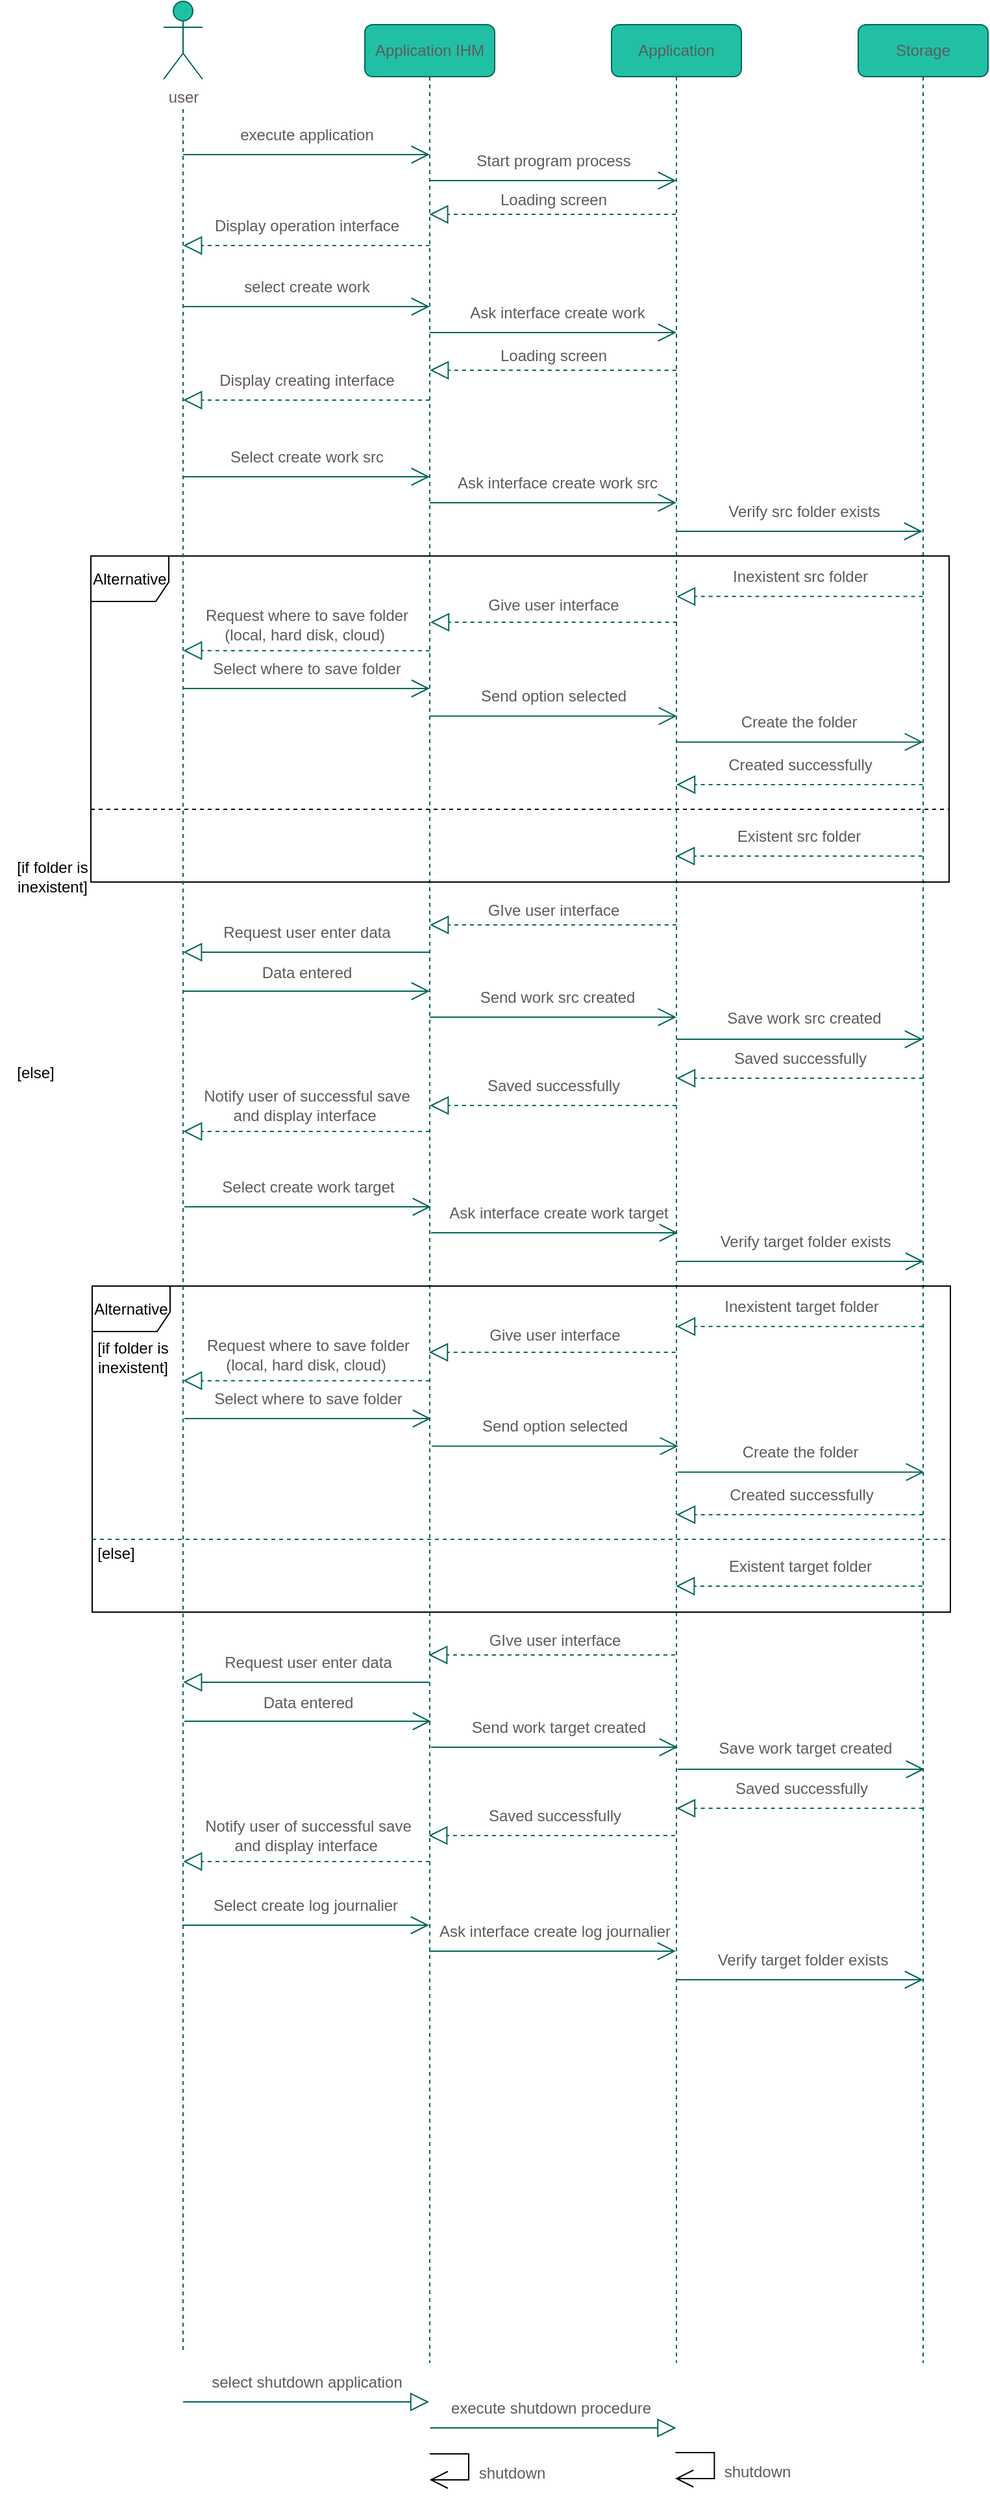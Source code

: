 <mxfile version="20.5.3" type="github">
  <diagram id="kgpKYQtTHZ0yAKxKKP6v" name="Page-1">
    <mxGraphModel dx="1038" dy="539" grid="1" gridSize="10" guides="1" tooltips="1" connect="1" arrows="1" fold="1" page="1" pageScale="1" pageWidth="850" pageHeight="1100" math="0" shadow="0">
      <root>
        <mxCell id="0" />
        <mxCell id="1" parent="0" />
        <mxCell id="sGXvdLq_XoUKNio_A1aQ-1" value="user" style="shape=umlActor;verticalLabelPosition=bottom;verticalAlign=top;html=1;fillColor=#21C0A5;strokeColor=#006658;fontColor=#5C5C5C;rounded=1;" parent="1" vertex="1">
          <mxGeometry x="136" y="40" width="30" height="60" as="geometry" />
        </mxCell>
        <mxCell id="sGXvdLq_XoUKNio_A1aQ-8" value="&lt;span style=&quot;&quot;&gt;Application IHM&lt;/span&gt;" style="shape=umlLifeline;perimeter=lifelinePerimeter;whiteSpace=wrap;html=1;container=1;collapsible=0;recursiveResize=0;outlineConnect=0;fillColor=#21C0A5;strokeColor=#006658;fontColor=#5C5C5C;rounded=1;" parent="1" vertex="1">
          <mxGeometry x="291" y="58" width="100" height="1800" as="geometry" />
        </mxCell>
        <mxCell id="sGXvdLq_XoUKNio_A1aQ-38" value="Display operation interface" style="text;html=1;align=center;verticalAlign=middle;resizable=0;points=[];autosize=1;strokeColor=none;fillColor=none;fontColor=#5C5C5C;rounded=1;" parent="sGXvdLq_XoUKNio_A1aQ-8" vertex="1">
          <mxGeometry x="-130" y="140" width="170" height="30" as="geometry" />
        </mxCell>
        <mxCell id="sGXvdLq_XoUKNio_A1aQ-39" value="select create work" style="text;html=1;align=center;verticalAlign=middle;resizable=0;points=[];autosize=1;strokeColor=none;fillColor=none;fontColor=#5C5C5C;rounded=1;" parent="sGXvdLq_XoUKNio_A1aQ-8" vertex="1">
          <mxGeometry x="-105" y="187" width="120" height="30" as="geometry" />
        </mxCell>
        <mxCell id="sGXvdLq_XoUKNio_A1aQ-40" value="" style="endArrow=open;endFill=1;endSize=12;html=1;rounded=1;strokeColor=#006658;fontColor=#5C5C5C;fillColor=#21C0A5;" parent="sGXvdLq_XoUKNio_A1aQ-8" edge="1">
          <mxGeometry width="160" relative="1" as="geometry">
            <mxPoint x="-140" y="217" as="sourcePoint" />
            <mxPoint x="50" y="217" as="targetPoint" />
          </mxGeometry>
        </mxCell>
        <mxCell id="sGXvdLq_XoUKNio_A1aQ-79" value="Display creating interface" style="text;html=1;align=center;verticalAlign=middle;resizable=0;points=[];autosize=1;strokeColor=none;fillColor=none;fontColor=#5C5C5C;rounded=1;" parent="sGXvdLq_XoUKNio_A1aQ-8" vertex="1">
          <mxGeometry x="-125" y="259" width="160" height="30" as="geometry" />
        </mxCell>
        <mxCell id="sGXvdLq_XoUKNio_A1aQ-80" value="" style="endArrow=block;dashed=1;endFill=0;endSize=12;html=1;rounded=1;strokeColor=#006658;fontColor=#5C5C5C;fillColor=#21C0A5;" parent="sGXvdLq_XoUKNio_A1aQ-8" edge="1">
          <mxGeometry width="160" relative="1" as="geometry">
            <mxPoint x="49.92" y="289" as="sourcePoint" />
            <mxPoint x="-139.913" y="289" as="targetPoint" />
          </mxGeometry>
        </mxCell>
        <mxCell id="sGXvdLq_XoUKNio_A1aQ-101" value="Notify user of successful save&lt;br&gt;and display interface&amp;nbsp;" style="text;html=1;align=center;verticalAlign=middle;resizable=0;points=[];autosize=1;strokeColor=none;fillColor=none;fontColor=#5C5C5C;rounded=1;" parent="sGXvdLq_XoUKNio_A1aQ-8" vertex="1">
          <mxGeometry x="-135.0" y="812" width="180" height="40" as="geometry" />
        </mxCell>
        <mxCell id="sGXvdLq_XoUKNio_A1aQ-102" value="" style="endArrow=block;dashed=1;endFill=0;endSize=12;html=1;rounded=1;strokeColor=#006658;fontColor=#5C5C5C;fillColor=#21C0A5;" parent="sGXvdLq_XoUKNio_A1aQ-8" edge="1">
          <mxGeometry width="160" relative="1" as="geometry">
            <mxPoint x="49.92" y="852" as="sourcePoint" />
            <mxPoint x="-139.913" y="852" as="targetPoint" />
          </mxGeometry>
        </mxCell>
        <mxCell id="sGXvdLq_XoUKNio_A1aQ-145" value="" style="endArrow=open;endFill=1;endSize=12;html=1;rounded=0;" parent="sGXvdLq_XoUKNio_A1aQ-8" edge="1">
          <mxGeometry width="160" relative="1" as="geometry">
            <mxPoint x="50" y="1870" as="sourcePoint" />
            <mxPoint x="49.833" y="1890" as="targetPoint" />
            <Array as="points">
              <mxPoint x="80" y="1870" />
              <mxPoint x="80" y="1890" />
            </Array>
          </mxGeometry>
        </mxCell>
        <mxCell id="sGXvdLq_XoUKNio_A1aQ-152" value="Select where to save folder" style="text;html=1;align=center;verticalAlign=middle;resizable=0;points=[];autosize=1;strokeColor=none;fillColor=none;fontColor=#5C5C5C;rounded=1;" parent="sGXvdLq_XoUKNio_A1aQ-8" vertex="1">
          <mxGeometry x="-130" y="481" width="170" height="30" as="geometry" />
        </mxCell>
        <mxCell id="sGXvdLq_XoUKNio_A1aQ-153" value="" style="endArrow=open;endFill=1;endSize=12;html=1;rounded=1;strokeColor=#006658;fontColor=#5C5C5C;fillColor=#21C0A5;" parent="sGXvdLq_XoUKNio_A1aQ-8" edge="1">
          <mxGeometry width="160" relative="1" as="geometry">
            <mxPoint x="-140" y="511" as="sourcePoint" />
            <mxPoint x="50" y="511" as="targetPoint" />
          </mxGeometry>
        </mxCell>
        <mxCell id="sGXvdLq_XoUKNio_A1aQ-11" value="&lt;span style=&quot;&quot;&gt;Application&lt;/span&gt;" style="shape=umlLifeline;perimeter=lifelinePerimeter;whiteSpace=wrap;html=1;container=1;collapsible=0;recursiveResize=0;outlineConnect=0;fillColor=#21C0A5;strokeColor=#006658;fontColor=#5C5C5C;rounded=1;" parent="1" vertex="1">
          <mxGeometry x="481" y="58" width="100" height="1800" as="geometry" />
        </mxCell>
        <mxCell id="sGXvdLq_XoUKNio_A1aQ-36" value="Loading screen" style="text;html=1;align=center;verticalAlign=middle;resizable=0;points=[];autosize=1;strokeColor=none;fillColor=none;fontColor=#5C5C5C;rounded=1;" parent="sGXvdLq_XoUKNio_A1aQ-11" vertex="1">
          <mxGeometry x="-100" y="120" width="110" height="30" as="geometry" />
        </mxCell>
        <mxCell id="sGXvdLq_XoUKNio_A1aQ-41" value="Ask interface create work" style="text;html=1;align=center;verticalAlign=middle;resizable=0;points=[];autosize=1;strokeColor=none;fillColor=none;fontColor=#5C5C5C;rounded=1;" parent="sGXvdLq_XoUKNio_A1aQ-11" vertex="1">
          <mxGeometry x="-122" y="207" width="160" height="30" as="geometry" />
        </mxCell>
        <mxCell id="sGXvdLq_XoUKNio_A1aQ-42" value="" style="endArrow=open;endFill=1;endSize=12;html=1;rounded=1;strokeColor=#006658;fontColor=#5C5C5C;fillColor=#21C0A5;" parent="sGXvdLq_XoUKNio_A1aQ-11" edge="1">
          <mxGeometry width="160" relative="1" as="geometry">
            <mxPoint x="-140" y="237" as="sourcePoint" />
            <mxPoint x="50" y="237" as="targetPoint" />
          </mxGeometry>
        </mxCell>
        <mxCell id="sGXvdLq_XoUKNio_A1aQ-83" value="Select create work src" style="text;html=1;align=center;verticalAlign=middle;resizable=0;points=[];autosize=1;strokeColor=none;fillColor=none;fontColor=#5C5C5C;rounded=1;" parent="sGXvdLq_XoUKNio_A1aQ-11" vertex="1">
          <mxGeometry x="-305" y="318" width="140" height="30" as="geometry" />
        </mxCell>
        <mxCell id="sGXvdLq_XoUKNio_A1aQ-84" value="" style="endArrow=open;endFill=1;endSize=12;html=1;rounded=1;strokeColor=#006658;fontColor=#5C5C5C;fillColor=#21C0A5;" parent="sGXvdLq_XoUKNio_A1aQ-11" edge="1">
          <mxGeometry width="160" relative="1" as="geometry">
            <mxPoint x="-330" y="348" as="sourcePoint" />
            <mxPoint x="-140" y="348" as="targetPoint" />
          </mxGeometry>
        </mxCell>
        <mxCell id="sGXvdLq_XoUKNio_A1aQ-87" value="Ask interface create work src" style="text;html=1;align=center;verticalAlign=middle;resizable=0;points=[];autosize=1;strokeColor=none;fillColor=none;fontColor=#5C5C5C;rounded=1;" parent="sGXvdLq_XoUKNio_A1aQ-11" vertex="1">
          <mxGeometry x="-132" y="338" width="180" height="30" as="geometry" />
        </mxCell>
        <mxCell id="sGXvdLq_XoUKNio_A1aQ-88" value="" style="endArrow=open;endFill=1;endSize=12;html=1;rounded=1;strokeColor=#006658;fontColor=#5C5C5C;fillColor=#21C0A5;" parent="sGXvdLq_XoUKNio_A1aQ-11" edge="1">
          <mxGeometry width="160" relative="1" as="geometry">
            <mxPoint x="-140" y="368" as="sourcePoint" />
            <mxPoint x="50" y="368" as="targetPoint" />
          </mxGeometry>
        </mxCell>
        <mxCell id="sGXvdLq_XoUKNio_A1aQ-99" value="Saved successfully" style="text;html=1;align=center;verticalAlign=middle;resizable=0;points=[];autosize=1;strokeColor=none;fillColor=none;fontColor=#5C5C5C;rounded=1;" parent="sGXvdLq_XoUKNio_A1aQ-11" vertex="1">
          <mxGeometry x="-110.0" y="802" width="130" height="30" as="geometry" />
        </mxCell>
        <mxCell id="sGXvdLq_XoUKNio_A1aQ-100" value="" style="endArrow=block;dashed=1;endFill=0;endSize=12;html=1;rounded=1;strokeColor=#006658;fontColor=#5C5C5C;fillColor=#21C0A5;" parent="sGXvdLq_XoUKNio_A1aQ-11" edge="1">
          <mxGeometry width="160" relative="1" as="geometry">
            <mxPoint x="49.92" y="832" as="sourcePoint" />
            <mxPoint x="-139.913" y="832" as="targetPoint" />
          </mxGeometry>
        </mxCell>
        <mxCell id="sGXvdLq_XoUKNio_A1aQ-12" value="&lt;span style=&quot;&quot;&gt;Storage&lt;/span&gt;" style="shape=umlLifeline;perimeter=lifelinePerimeter;whiteSpace=wrap;html=1;container=1;collapsible=0;recursiveResize=0;outlineConnect=0;fillColor=#21C0A5;strokeColor=#006658;fontColor=#5C5C5C;rounded=1;" parent="1" vertex="1">
          <mxGeometry x="671" y="58" width="100" height="1800" as="geometry" />
        </mxCell>
        <mxCell id="sGXvdLq_XoUKNio_A1aQ-61" value="Alternative" style="shape=umlFrame;whiteSpace=wrap;html=1;width=60;height=35;" parent="sGXvdLq_XoUKNio_A1aQ-12" vertex="1">
          <mxGeometry x="-591" y="409" width="661" height="251" as="geometry" />
        </mxCell>
        <mxCell id="sGXvdLq_XoUKNio_A1aQ-44" value="GIve user interface" style="text;html=1;align=center;verticalAlign=middle;resizable=0;points=[];autosize=1;strokeColor=none;fillColor=none;fontColor=#5C5C5C;rounded=1;" parent="sGXvdLq_XoUKNio_A1aQ-12" vertex="1">
          <mxGeometry x="-294.58" y="667" width="120" height="30" as="geometry" />
        </mxCell>
        <mxCell id="sGXvdLq_XoUKNio_A1aQ-45" value="" style="endArrow=block;dashed=1;endFill=0;endSize=12;html=1;rounded=1;strokeColor=#006658;fontColor=#5C5C5C;fillColor=#21C0A5;" parent="sGXvdLq_XoUKNio_A1aQ-12" edge="1">
          <mxGeometry width="160" relative="1" as="geometry">
            <mxPoint x="-140.08" y="693" as="sourcePoint" />
            <mxPoint x="-329.913" y="693" as="targetPoint" />
          </mxGeometry>
        </mxCell>
        <mxCell id="sGXvdLq_XoUKNio_A1aQ-48" value="" style="endArrow=block;endFill=0;endSize=12;html=1;rounded=1;strokeColor=#006658;fontColor=#5C5C5C;fillColor=#21C0A5;" parent="sGXvdLq_XoUKNio_A1aQ-12" edge="1">
          <mxGeometry width="160" relative="1" as="geometry">
            <mxPoint x="-330.08" y="714" as="sourcePoint" />
            <mxPoint x="-519.913" y="714" as="targetPoint" />
          </mxGeometry>
        </mxCell>
        <mxCell id="sGXvdLq_XoUKNio_A1aQ-47" value="Request user enter data" style="text;html=1;align=center;verticalAlign=middle;resizable=0;points=[];autosize=1;strokeColor=none;fillColor=none;fontColor=#5C5C5C;rounded=1;" parent="sGXvdLq_XoUKNio_A1aQ-12" vertex="1">
          <mxGeometry x="-500" y="684" width="150" height="30" as="geometry" />
        </mxCell>
        <mxCell id="sGXvdLq_XoUKNio_A1aQ-95" value="Save work src created&lt;br&gt;&amp;nbsp;" style="text;html=1;align=center;verticalAlign=middle;resizable=0;points=[];autosize=1;strokeColor=none;fillColor=none;fontColor=#5C5C5C;rounded=1;" parent="sGXvdLq_XoUKNio_A1aQ-12" vertex="1">
          <mxGeometry x="-112" y="752" width="140" height="40" as="geometry" />
        </mxCell>
        <mxCell id="sGXvdLq_XoUKNio_A1aQ-96" value="" style="endArrow=open;endFill=1;endSize=12;html=1;rounded=1;strokeColor=#006658;fontColor=#5C5C5C;fillColor=#21C0A5;" parent="sGXvdLq_XoUKNio_A1aQ-12" edge="1">
          <mxGeometry width="160" relative="1" as="geometry">
            <mxPoint x="-140" y="781" as="sourcePoint" />
            <mxPoint x="50" y="781" as="targetPoint" />
          </mxGeometry>
        </mxCell>
        <mxCell id="sGXvdLq_XoUKNio_A1aQ-97" value="Saved successfully" style="text;html=1;align=center;verticalAlign=middle;resizable=0;points=[];autosize=1;strokeColor=none;fillColor=none;fontColor=#5C5C5C;rounded=1;" parent="sGXvdLq_XoUKNio_A1aQ-12" vertex="1">
          <mxGeometry x="-110.09" y="781" width="130" height="30" as="geometry" />
        </mxCell>
        <mxCell id="sGXvdLq_XoUKNio_A1aQ-98" value="" style="endArrow=block;dashed=1;endFill=0;endSize=12;html=1;rounded=1;strokeColor=#006658;fontColor=#5C5C5C;fillColor=#21C0A5;" parent="sGXvdLq_XoUKNio_A1aQ-12" edge="1">
          <mxGeometry width="160" relative="1" as="geometry">
            <mxPoint x="49.83" y="811" as="sourcePoint" />
            <mxPoint x="-140.003" y="811" as="targetPoint" />
          </mxGeometry>
        </mxCell>
        <mxCell id="sGXvdLq_XoUKNio_A1aQ-57" value="Give user interface" style="text;html=1;align=center;verticalAlign=middle;resizable=0;points=[];autosize=1;strokeColor=none;fillColor=none;fontColor=#5C5C5C;rounded=1;" parent="sGXvdLq_XoUKNio_A1aQ-12" vertex="1">
          <mxGeometry x="-294.58" y="432.17" width="120" height="30" as="geometry" />
        </mxCell>
        <mxCell id="sGXvdLq_XoUKNio_A1aQ-150" value="Request where to save folder&lt;br&gt;(local, hard disk, cloud)&amp;nbsp;" style="text;html=1;align=center;verticalAlign=middle;resizable=0;points=[];autosize=1;strokeColor=none;fillColor=none;fontColor=#5C5C5C;rounded=1;" parent="sGXvdLq_XoUKNio_A1aQ-12" vertex="1">
          <mxGeometry x="-515" y="442.0" width="180" height="40" as="geometry" />
        </mxCell>
        <mxCell id="sGXvdLq_XoUKNio_A1aQ-151" value="" style="endArrow=block;dashed=1;endFill=0;endSize=12;html=1;rounded=1;strokeColor=#006658;fontColor=#5C5C5C;fillColor=#21C0A5;" parent="sGXvdLq_XoUKNio_A1aQ-12" edge="1">
          <mxGeometry width="160" relative="1" as="geometry">
            <mxPoint x="-330.08" y="481.83" as="sourcePoint" />
            <mxPoint x="-519.913" y="481.83" as="targetPoint" />
          </mxGeometry>
        </mxCell>
        <mxCell id="sGXvdLq_XoUKNio_A1aQ-155" value="" style="endArrow=open;endFill=1;endSize=12;html=1;rounded=1;strokeColor=#006658;fontColor=#5C5C5C;fillColor=#21C0A5;" parent="sGXvdLq_XoUKNio_A1aQ-12" edge="1">
          <mxGeometry width="160" relative="1" as="geometry">
            <mxPoint x="-329.58" y="532.23" as="sourcePoint" />
            <mxPoint x="-139.58" y="532.23" as="targetPoint" />
          </mxGeometry>
        </mxCell>
        <mxCell id="sGXvdLq_XoUKNio_A1aQ-157" value="" style="endArrow=open;endFill=1;endSize=12;html=1;rounded=1;strokeColor=#006658;fontColor=#5C5C5C;fillColor=#21C0A5;" parent="sGXvdLq_XoUKNio_A1aQ-12" edge="1">
          <mxGeometry width="160" relative="1" as="geometry">
            <mxPoint x="-140.09" y="552.23" as="sourcePoint" />
            <mxPoint x="49.91" y="552.23" as="targetPoint" />
          </mxGeometry>
        </mxCell>
        <mxCell id="sGXvdLq_XoUKNio_A1aQ-158" value="Create the folder" style="text;html=1;align=center;verticalAlign=middle;resizable=0;points=[];autosize=1;strokeColor=none;fillColor=none;fontColor=#5C5C5C;rounded=1;" parent="sGXvdLq_XoUKNio_A1aQ-12" vertex="1">
          <mxGeometry x="-100.51" y="522" width="110" height="30" as="geometry" />
        </mxCell>
        <mxCell id="sGXvdLq_XoUKNio_A1aQ-60" value="" style="endArrow=block;dashed=1;endFill=0;endSize=12;html=1;rounded=1;strokeColor=#006658;fontColor=#5C5C5C;fillColor=#21C0A5;" parent="sGXvdLq_XoUKNio_A1aQ-12" edge="1">
          <mxGeometry width="160" relative="1" as="geometry">
            <mxPoint x="49.83" y="585" as="sourcePoint" />
            <mxPoint x="-140.003" y="585" as="targetPoint" />
          </mxGeometry>
        </mxCell>
        <mxCell id="sGXvdLq_XoUKNio_A1aQ-59" value="Created successfully" style="text;html=1;align=center;verticalAlign=middle;resizable=0;points=[];autosize=1;strokeColor=none;fillColor=none;fontColor=#5C5C5C;rounded=1;" parent="sGXvdLq_XoUKNio_A1aQ-12" vertex="1">
          <mxGeometry x="-110.09" y="555" width="130" height="30" as="geometry" />
        </mxCell>
        <mxCell id="sGXvdLq_XoUKNio_A1aQ-66" value="Existent src folder" style="text;html=1;align=center;verticalAlign=middle;resizable=0;points=[];autosize=1;strokeColor=none;fillColor=none;fontColor=#5C5C5C;rounded=1;" parent="sGXvdLq_XoUKNio_A1aQ-12" vertex="1">
          <mxGeometry x="-105.51" y="610" width="120" height="30" as="geometry" />
        </mxCell>
        <mxCell id="sGXvdLq_XoUKNio_A1aQ-67" value="" style="endArrow=block;dashed=1;endFill=0;endSize=12;html=1;rounded=1;strokeColor=#006658;fontColor=#5C5C5C;fillColor=#21C0A5;" parent="sGXvdLq_XoUKNio_A1aQ-12" edge="1">
          <mxGeometry width="160" relative="1" as="geometry">
            <mxPoint x="49.41" y="640.0" as="sourcePoint" />
            <mxPoint x="-140.423" y="640.0" as="targetPoint" />
          </mxGeometry>
        </mxCell>
        <mxCell id="sGXvdLq_XoUKNio_A1aQ-50" value="" style="endArrow=open;endFill=1;endSize=12;html=1;rounded=1;strokeColor=#006658;fontColor=#5C5C5C;fillColor=#21C0A5;" parent="sGXvdLq_XoUKNio_A1aQ-12" edge="1">
          <mxGeometry width="160" relative="1" as="geometry">
            <mxPoint x="-140.51" y="390" as="sourcePoint" />
            <mxPoint x="49.49" y="390" as="targetPoint" />
          </mxGeometry>
        </mxCell>
        <mxCell id="sGXvdLq_XoUKNio_A1aQ-243" value="Notify user of successful save&lt;br&gt;and display interface&amp;nbsp;" style="text;html=1;align=center;verticalAlign=middle;resizable=0;points=[];autosize=1;strokeColor=none;fillColor=none;fontColor=#5C5C5C;rounded=1;" parent="sGXvdLq_XoUKNio_A1aQ-12" vertex="1">
          <mxGeometry x="-514.0" y="1374" width="180" height="40" as="geometry" />
        </mxCell>
        <mxCell id="sGXvdLq_XoUKNio_A1aQ-244" value="" style="endArrow=block;dashed=1;endFill=0;endSize=12;html=1;rounded=1;strokeColor=#006658;fontColor=#5C5C5C;fillColor=#21C0A5;" parent="sGXvdLq_XoUKNio_A1aQ-12" edge="1">
          <mxGeometry width="160" relative="1" as="geometry">
            <mxPoint x="-330.08" y="1414" as="sourcePoint" />
            <mxPoint x="-519.913" y="1414" as="targetPoint" />
          </mxGeometry>
        </mxCell>
        <mxCell id="sGXvdLq_XoUKNio_A1aQ-245" value="Select where to save folder" style="text;html=1;align=center;verticalAlign=middle;resizable=0;points=[];autosize=1;strokeColor=none;fillColor=none;fontColor=#5C5C5C;rounded=1;" parent="sGXvdLq_XoUKNio_A1aQ-12" vertex="1">
          <mxGeometry x="-509" y="1043" width="170" height="30" as="geometry" />
        </mxCell>
        <mxCell id="sGXvdLq_XoUKNio_A1aQ-246" value="" style="endArrow=open;endFill=1;endSize=12;html=1;rounded=1;strokeColor=#006658;fontColor=#5C5C5C;fillColor=#21C0A5;" parent="sGXvdLq_XoUKNio_A1aQ-12" edge="1">
          <mxGeometry width="160" relative="1" as="geometry">
            <mxPoint x="-519" y="1073" as="sourcePoint" />
            <mxPoint x="-329" y="1073" as="targetPoint" />
          </mxGeometry>
        </mxCell>
        <mxCell id="sGXvdLq_XoUKNio_A1aQ-247" value="Select create work target" style="text;html=1;align=center;verticalAlign=middle;resizable=0;points=[];autosize=1;strokeColor=none;fillColor=none;fontColor=#5C5C5C;rounded=1;" parent="sGXvdLq_XoUKNio_A1aQ-12" vertex="1">
          <mxGeometry x="-504" y="880" width="160" height="30" as="geometry" />
        </mxCell>
        <mxCell id="sGXvdLq_XoUKNio_A1aQ-248" value="" style="endArrow=open;endFill=1;endSize=12;html=1;rounded=1;strokeColor=#006658;fontColor=#5C5C5C;fillColor=#21C0A5;" parent="sGXvdLq_XoUKNio_A1aQ-12" edge="1">
          <mxGeometry width="160" relative="1" as="geometry">
            <mxPoint x="-519" y="910" as="sourcePoint" />
            <mxPoint x="-329" y="910" as="targetPoint" />
          </mxGeometry>
        </mxCell>
        <mxCell id="sGXvdLq_XoUKNio_A1aQ-249" value="Ask interface create work target" style="text;html=1;align=center;verticalAlign=middle;resizable=0;points=[];autosize=1;strokeColor=none;fillColor=none;fontColor=#5C5C5C;rounded=1;" parent="sGXvdLq_XoUKNio_A1aQ-12" vertex="1">
          <mxGeometry x="-326" y="900" width="190" height="30" as="geometry" />
        </mxCell>
        <mxCell id="sGXvdLq_XoUKNio_A1aQ-250" value="" style="endArrow=open;endFill=1;endSize=12;html=1;rounded=1;strokeColor=#006658;fontColor=#5C5C5C;fillColor=#21C0A5;" parent="sGXvdLq_XoUKNio_A1aQ-12" edge="1">
          <mxGeometry width="160" relative="1" as="geometry">
            <mxPoint x="-329" y="930" as="sourcePoint" />
            <mxPoint x="-139" y="930" as="targetPoint" />
          </mxGeometry>
        </mxCell>
        <mxCell id="sGXvdLq_XoUKNio_A1aQ-251" value="Saved successfully" style="text;html=1;align=center;verticalAlign=middle;resizable=0;points=[];autosize=1;strokeColor=none;fillColor=none;fontColor=#5C5C5C;rounded=1;" parent="sGXvdLq_XoUKNio_A1aQ-12" vertex="1">
          <mxGeometry x="-299.0" y="1364" width="130" height="30" as="geometry" />
        </mxCell>
        <mxCell id="sGXvdLq_XoUKNio_A1aQ-252" value="" style="endArrow=block;dashed=1;endFill=0;endSize=12;html=1;rounded=1;strokeColor=#006658;fontColor=#5C5C5C;fillColor=#21C0A5;" parent="sGXvdLq_XoUKNio_A1aQ-12" edge="1">
          <mxGeometry width="160" relative="1" as="geometry">
            <mxPoint x="-141.08" y="1394" as="sourcePoint" />
            <mxPoint x="-330.913" y="1394" as="targetPoint" />
          </mxGeometry>
        </mxCell>
        <mxCell id="sGXvdLq_XoUKNio_A1aQ-253" value="Alternative" style="shape=umlFrame;whiteSpace=wrap;html=1;width=60;height=35;" parent="sGXvdLq_XoUKNio_A1aQ-12" vertex="1">
          <mxGeometry x="-590" y="971" width="661" height="251" as="geometry" />
        </mxCell>
        <mxCell id="sGXvdLq_XoUKNio_A1aQ-254" value="GIve user interface" style="text;html=1;align=center;verticalAlign=middle;resizable=0;points=[];autosize=1;strokeColor=none;fillColor=none;fontColor=#5C5C5C;rounded=1;" parent="sGXvdLq_XoUKNio_A1aQ-12" vertex="1">
          <mxGeometry x="-293.58" y="1229" width="120" height="30" as="geometry" />
        </mxCell>
        <mxCell id="sGXvdLq_XoUKNio_A1aQ-255" value="" style="endArrow=block;dashed=1;endFill=0;endSize=12;html=1;rounded=1;strokeColor=#006658;fontColor=#5C5C5C;fillColor=#21C0A5;" parent="sGXvdLq_XoUKNio_A1aQ-12" edge="1">
          <mxGeometry width="160" relative="1" as="geometry">
            <mxPoint x="-141.08" y="1255" as="sourcePoint" />
            <mxPoint x="-330.913" y="1255" as="targetPoint" />
          </mxGeometry>
        </mxCell>
        <mxCell id="sGXvdLq_XoUKNio_A1aQ-256" value="" style="endArrow=block;endFill=0;endSize=12;html=1;rounded=1;strokeColor=#006658;fontColor=#5C5C5C;fillColor=#21C0A5;" parent="sGXvdLq_XoUKNio_A1aQ-12" edge="1">
          <mxGeometry width="160" relative="1" as="geometry">
            <mxPoint x="-330.08" y="1276" as="sourcePoint" />
            <mxPoint x="-519.913" y="1276" as="targetPoint" />
          </mxGeometry>
        </mxCell>
        <mxCell id="sGXvdLq_XoUKNio_A1aQ-257" value="Request user enter data" style="text;html=1;align=center;verticalAlign=middle;resizable=0;points=[];autosize=1;strokeColor=none;fillColor=none;fontColor=#5C5C5C;rounded=1;" parent="sGXvdLq_XoUKNio_A1aQ-12" vertex="1">
          <mxGeometry x="-499" y="1246" width="150" height="30" as="geometry" />
        </mxCell>
        <mxCell id="sGXvdLq_XoUKNio_A1aQ-258" value="Save work target&amp;nbsp;created&lt;br&gt;&amp;nbsp;" style="text;html=1;align=center;verticalAlign=middle;resizable=0;points=[];autosize=1;strokeColor=none;fillColor=none;fontColor=#5C5C5C;rounded=1;" parent="sGXvdLq_XoUKNio_A1aQ-12" vertex="1">
          <mxGeometry x="-121" y="1314" width="160" height="40" as="geometry" />
        </mxCell>
        <mxCell id="sGXvdLq_XoUKNio_A1aQ-259" value="" style="endArrow=open;endFill=1;endSize=12;html=1;rounded=1;strokeColor=#006658;fontColor=#5C5C5C;fillColor=#21C0A5;" parent="sGXvdLq_XoUKNio_A1aQ-12" edge="1">
          <mxGeometry width="160" relative="1" as="geometry">
            <mxPoint x="-139" y="1343" as="sourcePoint" />
            <mxPoint x="51" y="1343" as="targetPoint" />
          </mxGeometry>
        </mxCell>
        <mxCell id="sGXvdLq_XoUKNio_A1aQ-260" value="Saved successfully" style="text;html=1;align=center;verticalAlign=middle;resizable=0;points=[];autosize=1;strokeColor=none;fillColor=none;fontColor=#5C5C5C;rounded=1;" parent="sGXvdLq_XoUKNio_A1aQ-12" vertex="1">
          <mxGeometry x="-109.09" y="1343" width="130" height="30" as="geometry" />
        </mxCell>
        <mxCell id="sGXvdLq_XoUKNio_A1aQ-261" value="" style="endArrow=block;dashed=1;endFill=0;endSize=12;html=1;rounded=1;strokeColor=#006658;fontColor=#5C5C5C;fillColor=#21C0A5;" parent="sGXvdLq_XoUKNio_A1aQ-12" edge="1">
          <mxGeometry width="160" relative="1" as="geometry">
            <mxPoint x="49.83" y="1373" as="sourcePoint" />
            <mxPoint x="-140.003" y="1373" as="targetPoint" />
          </mxGeometry>
        </mxCell>
        <mxCell id="sGXvdLq_XoUKNio_A1aQ-262" value="Give user interface" style="text;html=1;align=center;verticalAlign=middle;resizable=0;points=[];autosize=1;strokeColor=none;fillColor=none;fontColor=#5C5C5C;rounded=1;" parent="sGXvdLq_XoUKNio_A1aQ-12" vertex="1">
          <mxGeometry x="-293.58" y="994.17" width="120" height="30" as="geometry" />
        </mxCell>
        <mxCell id="sGXvdLq_XoUKNio_A1aQ-263" value="Request where to save folder&lt;br&gt;(local, hard disk, cloud)&amp;nbsp;" style="text;html=1;align=center;verticalAlign=middle;resizable=0;points=[];autosize=1;strokeColor=none;fillColor=none;fontColor=#5C5C5C;rounded=1;" parent="sGXvdLq_XoUKNio_A1aQ-12" vertex="1">
          <mxGeometry x="-514" y="1004" width="180" height="40" as="geometry" />
        </mxCell>
        <mxCell id="sGXvdLq_XoUKNio_A1aQ-264" value="" style="endArrow=block;dashed=1;endFill=0;endSize=12;html=1;rounded=1;strokeColor=#006658;fontColor=#5C5C5C;fillColor=#21C0A5;" parent="sGXvdLq_XoUKNio_A1aQ-12" edge="1">
          <mxGeometry width="160" relative="1" as="geometry">
            <mxPoint x="-330.08" y="1043.83" as="sourcePoint" />
            <mxPoint x="-519.913" y="1043.83" as="targetPoint" />
          </mxGeometry>
        </mxCell>
        <mxCell id="sGXvdLq_XoUKNio_A1aQ-265" value="" style="endArrow=open;endFill=1;endSize=12;html=1;rounded=1;strokeColor=#006658;fontColor=#5C5C5C;fillColor=#21C0A5;" parent="sGXvdLq_XoUKNio_A1aQ-12" edge="1">
          <mxGeometry width="160" relative="1" as="geometry">
            <mxPoint x="-328.58" y="1094.23" as="sourcePoint" />
            <mxPoint x="-138.58" y="1094.23" as="targetPoint" />
          </mxGeometry>
        </mxCell>
        <mxCell id="sGXvdLq_XoUKNio_A1aQ-266" value="" style="endArrow=open;endFill=1;endSize=12;html=1;rounded=1;strokeColor=#006658;fontColor=#5C5C5C;fillColor=#21C0A5;" parent="sGXvdLq_XoUKNio_A1aQ-12" edge="1">
          <mxGeometry width="160" relative="1" as="geometry">
            <mxPoint x="-139.09" y="1114.23" as="sourcePoint" />
            <mxPoint x="50.91" y="1114.23" as="targetPoint" />
          </mxGeometry>
        </mxCell>
        <mxCell id="sGXvdLq_XoUKNio_A1aQ-267" value="Create the folder" style="text;html=1;align=center;verticalAlign=middle;resizable=0;points=[];autosize=1;strokeColor=none;fillColor=none;fontColor=#5C5C5C;rounded=1;" parent="sGXvdLq_XoUKNio_A1aQ-12" vertex="1">
          <mxGeometry x="-99.51" y="1084" width="110" height="30" as="geometry" />
        </mxCell>
        <mxCell id="sGXvdLq_XoUKNio_A1aQ-268" value="" style="endArrow=block;dashed=1;endFill=0;endSize=12;html=1;rounded=1;strokeColor=#006658;fontColor=#5C5C5C;fillColor=#21C0A5;" parent="sGXvdLq_XoUKNio_A1aQ-12" edge="1">
          <mxGeometry width="160" relative="1" as="geometry">
            <mxPoint x="49.83" y="1147" as="sourcePoint" />
            <mxPoint x="-140.003" y="1147" as="targetPoint" />
          </mxGeometry>
        </mxCell>
        <mxCell id="sGXvdLq_XoUKNio_A1aQ-269" value="Created successfully" style="text;html=1;align=center;verticalAlign=middle;resizable=0;points=[];autosize=1;strokeColor=none;fillColor=none;fontColor=#5C5C5C;rounded=1;" parent="sGXvdLq_XoUKNio_A1aQ-12" vertex="1">
          <mxGeometry x="-109.09" y="1117" width="130" height="30" as="geometry" />
        </mxCell>
        <mxCell id="sGXvdLq_XoUKNio_A1aQ-270" value="Existent target&amp;nbsp;folder" style="text;html=1;align=center;verticalAlign=middle;resizable=0;points=[];autosize=1;strokeColor=none;fillColor=none;fontColor=#5C5C5C;rounded=1;" parent="sGXvdLq_XoUKNio_A1aQ-12" vertex="1">
          <mxGeometry x="-109.51" y="1172" width="130" height="30" as="geometry" />
        </mxCell>
        <mxCell id="sGXvdLq_XoUKNio_A1aQ-271" value="" style="endArrow=block;dashed=1;endFill=0;endSize=12;html=1;rounded=1;strokeColor=#006658;fontColor=#5C5C5C;fillColor=#21C0A5;" parent="sGXvdLq_XoUKNio_A1aQ-12" edge="1">
          <mxGeometry width="160" relative="1" as="geometry">
            <mxPoint x="49.41" y="1202" as="sourcePoint" />
            <mxPoint x="-140.423" y="1202" as="targetPoint" />
          </mxGeometry>
        </mxCell>
        <mxCell id="sGXvdLq_XoUKNio_A1aQ-272" value="" style="endArrow=open;endFill=1;endSize=12;html=1;rounded=1;strokeColor=#006658;fontColor=#5C5C5C;fillColor=#21C0A5;" parent="sGXvdLq_XoUKNio_A1aQ-12" edge="1">
          <mxGeometry width="160" relative="1" as="geometry">
            <mxPoint x="-139.51" y="952" as="sourcePoint" />
            <mxPoint x="50.49" y="952" as="targetPoint" />
          </mxGeometry>
        </mxCell>
        <mxCell id="sGXvdLq_XoUKNio_A1aQ-273" value="Inexistent target&amp;nbsp;folder" style="text;html=1;align=center;verticalAlign=middle;resizable=0;points=[];autosize=1;strokeColor=none;fillColor=none;fontColor=#5C5C5C;rounded=1;" parent="sGXvdLq_XoUKNio_A1aQ-12" vertex="1">
          <mxGeometry x="-114.09" y="972.17" width="140" height="30" as="geometry" />
        </mxCell>
        <mxCell id="sGXvdLq_XoUKNio_A1aQ-274" value="" style="endArrow=block;dashed=1;endFill=0;endSize=12;html=1;rounded=1;strokeColor=#006658;fontColor=#5C5C5C;fillColor=#21C0A5;" parent="sGXvdLq_XoUKNio_A1aQ-12" edge="1">
          <mxGeometry width="160" relative="1" as="geometry">
            <mxPoint x="49.83" y="1002.17" as="sourcePoint" />
            <mxPoint x="-140.003" y="1002.17" as="targetPoint" />
          </mxGeometry>
        </mxCell>
        <mxCell id="sGXvdLq_XoUKNio_A1aQ-275" value="[if folder is &lt;br&gt;inexistent]" style="text;html=1;align=center;verticalAlign=middle;resizable=0;points=[];autosize=1;strokeColor=none;fillColor=none;" parent="sGXvdLq_XoUKNio_A1aQ-12" vertex="1">
          <mxGeometry x="-599" y="1006.17" width="80" height="40" as="geometry" />
        </mxCell>
        <mxCell id="sGXvdLq_XoUKNio_A1aQ-276" value="Verify target&amp;nbsp;folder exists" style="text;html=1;align=center;verticalAlign=middle;resizable=0;points=[];autosize=1;strokeColor=none;fillColor=none;fontColor=#5C5C5C;rounded=1;" parent="sGXvdLq_XoUKNio_A1aQ-12" vertex="1">
          <mxGeometry x="-116.09" y="922" width="150" height="30" as="geometry" />
        </mxCell>
        <mxCell id="sGXvdLq_XoUKNio_A1aQ-277" value="Data entered" style="text;html=1;align=center;verticalAlign=middle;resizable=0;points=[];autosize=1;strokeColor=none;fillColor=none;fontColor=#5C5C5C;rounded=1;" parent="sGXvdLq_XoUKNio_A1aQ-12" vertex="1">
          <mxGeometry x="-469" y="1277" width="90" height="30" as="geometry" />
        </mxCell>
        <mxCell id="sGXvdLq_XoUKNio_A1aQ-278" value="" style="endArrow=open;endFill=1;endSize=12;html=1;rounded=1;strokeColor=#006658;fontColor=#5C5C5C;fillColor=#21C0A5;" parent="sGXvdLq_XoUKNio_A1aQ-12" edge="1">
          <mxGeometry width="160" relative="1" as="geometry">
            <mxPoint x="-519" y="1306" as="sourcePoint" />
            <mxPoint x="-329" y="1306" as="targetPoint" />
          </mxGeometry>
        </mxCell>
        <mxCell id="sGXvdLq_XoUKNio_A1aQ-279" value="Send work target&amp;nbsp;created" style="text;html=1;align=center;verticalAlign=middle;resizable=0;points=[];autosize=1;strokeColor=none;fillColor=none;fontColor=#5C5C5C;rounded=1;" parent="sGXvdLq_XoUKNio_A1aQ-12" vertex="1">
          <mxGeometry x="-311" y="1296" width="160" height="30" as="geometry" />
        </mxCell>
        <mxCell id="sGXvdLq_XoUKNio_A1aQ-280" value="" style="endArrow=open;endFill=1;endSize=12;html=1;rounded=1;strokeColor=#006658;fontColor=#5C5C5C;fillColor=#21C0A5;" parent="sGXvdLq_XoUKNio_A1aQ-12" edge="1">
          <mxGeometry width="160" relative="1" as="geometry">
            <mxPoint x="-329" y="1326" as="sourcePoint" />
            <mxPoint x="-139" y="1326" as="targetPoint" />
          </mxGeometry>
        </mxCell>
        <mxCell id="sGXvdLq_XoUKNio_A1aQ-281" value="" style="endArrow=block;dashed=1;endFill=0;endSize=12;html=1;rounded=1;strokeColor=#006658;fontColor=#5C5C5C;fillColor=#21C0A5;" parent="sGXvdLq_XoUKNio_A1aQ-12" edge="1">
          <mxGeometry width="160" relative="1" as="geometry">
            <mxPoint x="-140.66" y="1022" as="sourcePoint" />
            <mxPoint x="-330.493" y="1022" as="targetPoint" />
          </mxGeometry>
        </mxCell>
        <mxCell id="sGXvdLq_XoUKNio_A1aQ-282" value="Send option selected" style="text;html=1;align=center;verticalAlign=middle;resizable=0;points=[];autosize=1;strokeColor=none;fillColor=none;fontColor=#5C5C5C;rounded=1;" parent="sGXvdLq_XoUKNio_A1aQ-12" vertex="1">
          <mxGeometry x="-304" y="1064" width="140" height="30" as="geometry" />
        </mxCell>
        <mxCell id="sGXvdLq_XoUKNio_A1aQ-283" value="" style="line;strokeWidth=1;fillColor=none;align=left;verticalAlign=middle;spacingTop=-1;spacingLeft=3;spacingRight=3;rotatable=0;labelPosition=right;points=[];portConstraint=eastwest;strokeColor=inherit;dashed=1;" parent="sGXvdLq_XoUKNio_A1aQ-12" vertex="1">
          <mxGeometry x="-590" y="1162" width="661" height="8" as="geometry" />
        </mxCell>
        <mxCell id="sGXvdLq_XoUKNio_A1aQ-284" value="[else]" style="text;html=1;align=center;verticalAlign=middle;resizable=0;points=[];autosize=1;strokeColor=none;fillColor=none;" parent="sGXvdLq_XoUKNio_A1aQ-12" vertex="1">
          <mxGeometry x="-597" y="1162" width="50" height="30" as="geometry" />
        </mxCell>
        <mxCell id="sGXvdLq_XoUKNio_A1aQ-23" value="" style="endArrow=none;dashed=1;html=1;rounded=1;strokeColor=#006658;fontColor=#5C5C5C;" parent="1" edge="1">
          <mxGeometry width="50" height="50" relative="1" as="geometry">
            <mxPoint x="151" y="1848" as="sourcePoint" />
            <mxPoint x="151" y="122" as="targetPoint" />
          </mxGeometry>
        </mxCell>
        <mxCell id="sGXvdLq_XoUKNio_A1aQ-30" value="execute application" style="text;html=1;align=center;verticalAlign=middle;resizable=0;points=[];autosize=1;strokeColor=none;fillColor=none;fontColor=#5C5C5C;rounded=1;" parent="1" vertex="1">
          <mxGeometry x="181" y="128" width="130" height="30" as="geometry" />
        </mxCell>
        <mxCell id="sGXvdLq_XoUKNio_A1aQ-31" value="" style="endArrow=open;endFill=1;endSize=12;html=1;rounded=1;strokeColor=#006658;fontColor=#5C5C5C;fillColor=#21C0A5;" parent="1" edge="1">
          <mxGeometry width="160" relative="1" as="geometry">
            <mxPoint x="151" y="158" as="sourcePoint" />
            <mxPoint x="341" y="158" as="targetPoint" />
          </mxGeometry>
        </mxCell>
        <mxCell id="sGXvdLq_XoUKNio_A1aQ-33" value="Start program process" style="text;html=1;align=center;verticalAlign=middle;resizable=0;points=[];autosize=1;strokeColor=none;fillColor=none;fontColor=#5C5C5C;rounded=1;" parent="1" vertex="1">
          <mxGeometry x="366" y="148" width="140" height="30" as="geometry" />
        </mxCell>
        <mxCell id="sGXvdLq_XoUKNio_A1aQ-34" value="" style="endArrow=open;endFill=1;endSize=12;html=1;rounded=1;strokeColor=#006658;fontColor=#5C5C5C;fillColor=#21C0A5;" parent="1" edge="1">
          <mxGeometry width="160" relative="1" as="geometry">
            <mxPoint x="341" y="178" as="sourcePoint" />
            <mxPoint x="531" y="178" as="targetPoint" />
          </mxGeometry>
        </mxCell>
        <mxCell id="sGXvdLq_XoUKNio_A1aQ-35" value="" style="endArrow=block;dashed=1;endFill=0;endSize=12;html=1;rounded=1;strokeColor=#006658;fontColor=#5C5C5C;fillColor=#21C0A5;" parent="1" edge="1">
          <mxGeometry width="160" relative="1" as="geometry">
            <mxPoint x="530.5" y="204" as="sourcePoint" />
            <mxPoint x="340.667" y="204" as="targetPoint" />
          </mxGeometry>
        </mxCell>
        <mxCell id="sGXvdLq_XoUKNio_A1aQ-37" value="" style="endArrow=block;dashed=1;endFill=0;endSize=12;html=1;rounded=1;strokeColor=#006658;fontColor=#5C5C5C;fillColor=#21C0A5;" parent="1" edge="1">
          <mxGeometry width="160" relative="1" as="geometry">
            <mxPoint x="340.92" y="228" as="sourcePoint" />
            <mxPoint x="151.087" y="228" as="targetPoint" />
          </mxGeometry>
        </mxCell>
        <mxCell id="sGXvdLq_XoUKNio_A1aQ-77" value="Loading screen" style="text;html=1;align=center;verticalAlign=middle;resizable=0;points=[];autosize=1;strokeColor=none;fillColor=none;fontColor=#5C5C5C;rounded=1;" parent="1" vertex="1">
          <mxGeometry x="381.42" y="298" width="110" height="30" as="geometry" />
        </mxCell>
        <mxCell id="sGXvdLq_XoUKNio_A1aQ-78" value="" style="endArrow=block;dashed=1;endFill=0;endSize=12;html=1;rounded=1;strokeColor=#006658;fontColor=#5C5C5C;fillColor=#21C0A5;" parent="1" edge="1">
          <mxGeometry width="160" relative="1" as="geometry">
            <mxPoint x="530.92" y="324" as="sourcePoint" />
            <mxPoint x="341.087" y="324" as="targetPoint" />
          </mxGeometry>
        </mxCell>
        <mxCell id="sGXvdLq_XoUKNio_A1aQ-53" value="Inexistent src folder" style="text;html=1;align=center;verticalAlign=middle;resizable=0;points=[];autosize=1;strokeColor=none;fillColor=none;fontColor=#5C5C5C;rounded=1;" parent="1" vertex="1">
          <mxGeometry x="560.91" y="468.17" width="130" height="30" as="geometry" />
        </mxCell>
        <mxCell id="sGXvdLq_XoUKNio_A1aQ-54" value="" style="endArrow=block;dashed=1;endFill=0;endSize=12;html=1;rounded=1;strokeColor=#006658;fontColor=#5C5C5C;fillColor=#21C0A5;" parent="1" edge="1">
          <mxGeometry width="160" relative="1" as="geometry">
            <mxPoint x="720.83" y="498.17" as="sourcePoint" />
            <mxPoint x="530.997" y="498.17" as="targetPoint" />
          </mxGeometry>
        </mxCell>
        <mxCell id="sGXvdLq_XoUKNio_A1aQ-63" value="[if folder is &lt;br&gt;inexistent]" style="text;html=1;align=center;verticalAlign=middle;resizable=0;points=[];autosize=1;strokeColor=none;fillColor=none;" parent="1" vertex="1">
          <mxGeometry x="10" y="694.17" width="80" height="40" as="geometry" />
        </mxCell>
        <mxCell id="sGXvdLq_XoUKNio_A1aQ-49" value="Verify src folder exists" style="text;html=1;align=center;verticalAlign=middle;resizable=0;points=[];autosize=1;strokeColor=none;fillColor=none;fontColor=#5C5C5C;rounded=1;" parent="1" vertex="1">
          <mxGeometry x="558.91" y="418" width="140" height="30" as="geometry" />
        </mxCell>
        <mxCell id="sGXvdLq_XoUKNio_A1aQ-91" value="Data entered" style="text;html=1;align=center;verticalAlign=middle;resizable=0;points=[];autosize=1;strokeColor=none;fillColor=none;fontColor=#5C5C5C;rounded=1;" parent="1" vertex="1">
          <mxGeometry x="201" y="773" width="90" height="30" as="geometry" />
        </mxCell>
        <mxCell id="sGXvdLq_XoUKNio_A1aQ-92" value="" style="endArrow=open;endFill=1;endSize=12;html=1;rounded=1;strokeColor=#006658;fontColor=#5C5C5C;fillColor=#21C0A5;" parent="1" edge="1">
          <mxGeometry width="160" relative="1" as="geometry">
            <mxPoint x="151" y="802" as="sourcePoint" />
            <mxPoint x="341" y="802" as="targetPoint" />
          </mxGeometry>
        </mxCell>
        <mxCell id="sGXvdLq_XoUKNio_A1aQ-93" value="Send work src created" style="text;html=1;align=center;verticalAlign=middle;resizable=0;points=[];autosize=1;strokeColor=none;fillColor=none;fontColor=#5C5C5C;rounded=1;" parent="1" vertex="1">
          <mxGeometry x="369" y="792" width="140" height="30" as="geometry" />
        </mxCell>
        <mxCell id="sGXvdLq_XoUKNio_A1aQ-94" value="" style="endArrow=open;endFill=1;endSize=12;html=1;rounded=1;strokeColor=#006658;fontColor=#5C5C5C;fillColor=#21C0A5;" parent="1" edge="1">
          <mxGeometry width="160" relative="1" as="geometry">
            <mxPoint x="341" y="822" as="sourcePoint" />
            <mxPoint x="531" y="822" as="targetPoint" />
          </mxGeometry>
        </mxCell>
        <mxCell id="sGXvdLq_XoUKNio_A1aQ-137" value="" style="endArrow=block;endFill=0;endSize=12;html=1;rounded=1;strokeColor=#006658;fontColor=#5C5C5C;fillColor=#21C0A5;" parent="1" edge="1">
          <mxGeometry width="160" relative="1" as="geometry">
            <mxPoint x="151.0" y="1888" as="sourcePoint" />
            <mxPoint x="340.5" y="1888" as="targetPoint" />
          </mxGeometry>
        </mxCell>
        <mxCell id="sGXvdLq_XoUKNio_A1aQ-140" value="execute shutdown procedure" style="text;html=1;align=center;verticalAlign=middle;resizable=0;points=[];autosize=1;strokeColor=none;fillColor=none;fontColor=#5C5C5C;rounded=1;" parent="1" vertex="1">
          <mxGeometry x="344.25" y="1878" width="180" height="30" as="geometry" />
        </mxCell>
        <mxCell id="sGXvdLq_XoUKNio_A1aQ-141" value="" style="endArrow=block;endFill=0;endSize=12;html=1;rounded=1;strokeColor=#006658;fontColor=#5C5C5C;fillColor=#21C0A5;" parent="1" edge="1">
          <mxGeometry width="160" relative="1" as="geometry">
            <mxPoint x="341.25" y="1908" as="sourcePoint" />
            <mxPoint x="530.75" y="1908" as="targetPoint" />
          </mxGeometry>
        </mxCell>
        <mxCell id="sGXvdLq_XoUKNio_A1aQ-146" value="shutdown" style="text;html=1;align=center;verticalAlign=middle;resizable=0;points=[];autosize=1;strokeColor=none;fillColor=none;fontColor=#5C5C5C;rounded=1;" parent="1" vertex="1">
          <mxGeometry x="369" y="1928" width="70" height="30" as="geometry" />
        </mxCell>
        <mxCell id="sGXvdLq_XoUKNio_A1aQ-147" value="" style="endArrow=open;endFill=1;endSize=12;html=1;rounded=0;" parent="1" edge="1">
          <mxGeometry width="160" relative="1" as="geometry">
            <mxPoint x="530.19" y="1927" as="sourcePoint" />
            <mxPoint x="530.0" y="1947" as="targetPoint" />
            <Array as="points">
              <mxPoint x="560.19" y="1927" />
              <mxPoint x="560.19" y="1947" />
            </Array>
          </mxGeometry>
        </mxCell>
        <mxCell id="sGXvdLq_XoUKNio_A1aQ-148" value="shutdown" style="text;html=1;align=center;verticalAlign=middle;resizable=0;points=[];autosize=1;strokeColor=none;fillColor=none;fontColor=#5C5C5C;rounded=1;" parent="1" vertex="1">
          <mxGeometry x="558.19" y="1927" width="70" height="30" as="geometry" />
        </mxCell>
        <mxCell id="sGXvdLq_XoUKNio_A1aQ-149" value="" style="endArrow=block;dashed=1;endFill=0;endSize=12;html=1;rounded=1;strokeColor=#006658;fontColor=#5C5C5C;fillColor=#21C0A5;" parent="1" edge="1">
          <mxGeometry width="160" relative="1" as="geometry">
            <mxPoint x="531.34" y="518" as="sourcePoint" />
            <mxPoint x="341.507" y="518" as="targetPoint" />
          </mxGeometry>
        </mxCell>
        <mxCell id="sGXvdLq_XoUKNio_A1aQ-156" value="Send option selected" style="text;html=1;align=center;verticalAlign=middle;resizable=0;points=[];autosize=1;strokeColor=none;fillColor=none;fontColor=#5C5C5C;rounded=1;" parent="1" vertex="1">
          <mxGeometry x="366" y="560" width="140" height="30" as="geometry" />
        </mxCell>
        <mxCell id="sGXvdLq_XoUKNio_A1aQ-65" value="" style="line;strokeWidth=1;fillColor=none;align=left;verticalAlign=middle;spacingTop=-1;spacingLeft=3;spacingRight=3;rotatable=0;labelPosition=right;points=[];portConstraint=eastwest;strokeColor=inherit;dashed=1;" parent="1" vertex="1">
          <mxGeometry x="80" y="658" width="661" height="8" as="geometry" />
        </mxCell>
        <mxCell id="sGXvdLq_XoUKNio_A1aQ-72" value="[else]" style="text;html=1;align=center;verticalAlign=middle;resizable=0;points=[];autosize=1;strokeColor=none;fillColor=none;" parent="1" vertex="1">
          <mxGeometry x="12" y="850" width="50" height="30" as="geometry" />
        </mxCell>
        <mxCell id="sGXvdLq_XoUKNio_A1aQ-138" value="select shutdown application" style="text;html=1;align=center;verticalAlign=middle;resizable=0;points=[];autosize=1;strokeColor=none;fillColor=none;fontColor=#5C5C5C;rounded=1;" parent="1" vertex="1">
          <mxGeometry x="161" y="1858" width="170" height="30" as="geometry" />
        </mxCell>
        <mxCell id="sGXvdLq_XoUKNio_A1aQ-291" value="Select create log journalier" style="text;html=1;align=center;verticalAlign=middle;resizable=0;points=[];autosize=1;strokeColor=none;fillColor=none;fontColor=#5C5C5C;rounded=1;" parent="1" vertex="1">
          <mxGeometry x="159.5" y="1491" width="170" height="30" as="geometry" />
        </mxCell>
        <mxCell id="sGXvdLq_XoUKNio_A1aQ-292" value="" style="endArrow=open;endFill=1;endSize=12;html=1;rounded=1;strokeColor=#006658;fontColor=#5C5C5C;fillColor=#21C0A5;" parent="1" edge="1">
          <mxGeometry width="160" relative="1" as="geometry">
            <mxPoint x="150.5" y="1521" as="sourcePoint" />
            <mxPoint x="340.5" y="1521" as="targetPoint" />
          </mxGeometry>
        </mxCell>
        <mxCell id="sGXvdLq_XoUKNio_A1aQ-293" value="Ask interface create log journalier" style="text;html=1;align=center;verticalAlign=middle;resizable=0;points=[];autosize=1;strokeColor=none;fillColor=none;fontColor=#5C5C5C;rounded=1;" parent="1" vertex="1">
          <mxGeometry x="336.5" y="1511" width="200" height="30" as="geometry" />
        </mxCell>
        <mxCell id="sGXvdLq_XoUKNio_A1aQ-294" value="" style="endArrow=open;endFill=1;endSize=12;html=1;rounded=1;strokeColor=#006658;fontColor=#5C5C5C;fillColor=#21C0A5;" parent="1" edge="1">
          <mxGeometry width="160" relative="1" as="geometry">
            <mxPoint x="340.5" y="1541" as="sourcePoint" />
            <mxPoint x="530.5" y="1541" as="targetPoint" />
          </mxGeometry>
        </mxCell>
        <mxCell id="sGXvdLq_XoUKNio_A1aQ-295" value="" style="endArrow=open;endFill=1;endSize=12;html=1;rounded=1;strokeColor=#006658;fontColor=#5C5C5C;fillColor=#21C0A5;" parent="1" edge="1">
          <mxGeometry width="160" relative="1" as="geometry">
            <mxPoint x="530.99" y="1563" as="sourcePoint" />
            <mxPoint x="720.99" y="1563" as="targetPoint" />
          </mxGeometry>
        </mxCell>
        <mxCell id="sGXvdLq_XoUKNio_A1aQ-296" value="Verify target&amp;nbsp;folder exists" style="text;html=1;align=center;verticalAlign=middle;resizable=0;points=[];autosize=1;strokeColor=none;fillColor=none;fontColor=#5C5C5C;rounded=1;" parent="1" vertex="1">
          <mxGeometry x="553.41" y="1533" width="150" height="30" as="geometry" />
        </mxCell>
      </root>
    </mxGraphModel>
  </diagram>
</mxfile>
